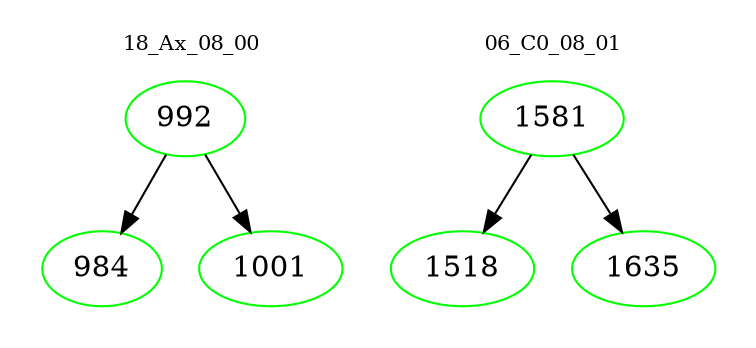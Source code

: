 digraph{
subgraph cluster_0 {
color = white
label = "18_Ax_08_00";
fontsize=10;
T0_992 [label="992", color="green"]
T0_992 -> T0_984 [color="black"]
T0_984 [label="984", color="green"]
T0_992 -> T0_1001 [color="black"]
T0_1001 [label="1001", color="green"]
}
subgraph cluster_1 {
color = white
label = "06_C0_08_01";
fontsize=10;
T1_1581 [label="1581", color="green"]
T1_1581 -> T1_1518 [color="black"]
T1_1518 [label="1518", color="green"]
T1_1581 -> T1_1635 [color="black"]
T1_1635 [label="1635", color="green"]
}
}
